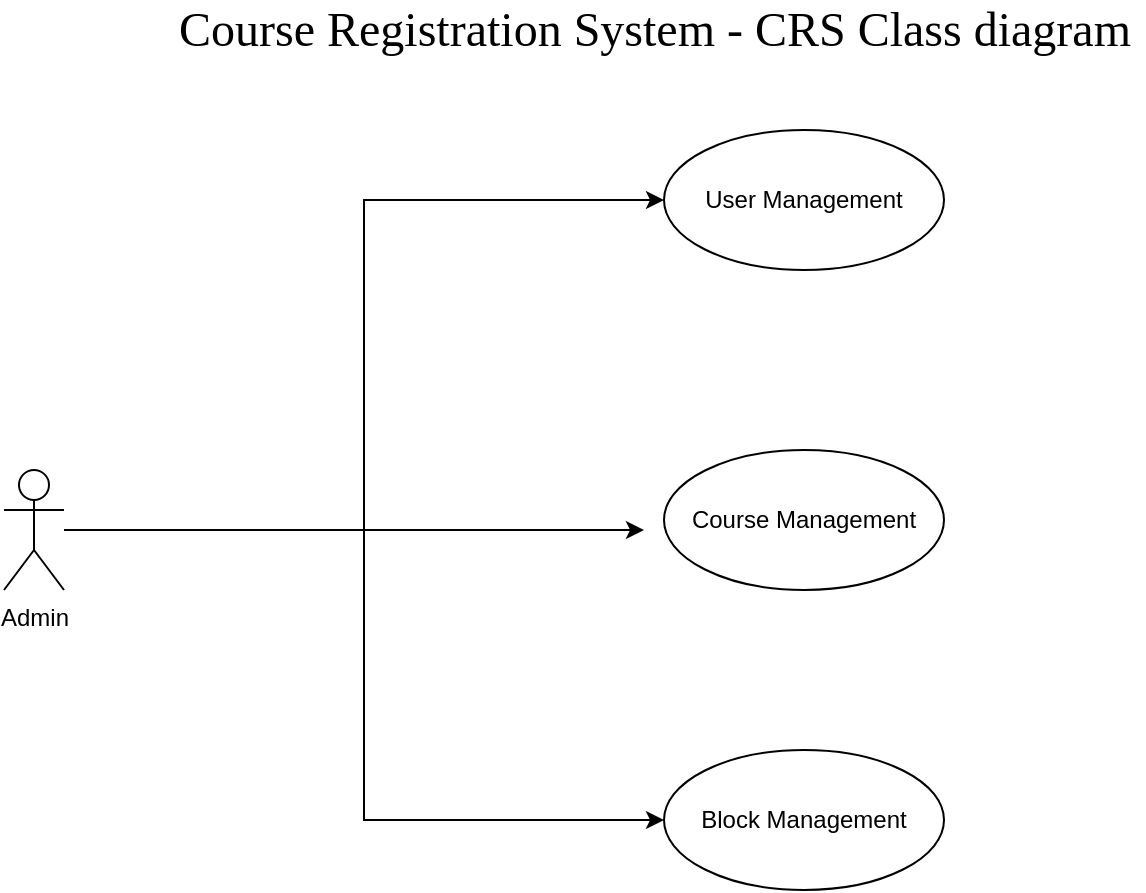 <mxfile version="12.7.8" type="device"><diagram id="Gww1YKKHvs9GpWqI_HK3" name="Page-1"><mxGraphModel dx="1666" dy="794" grid="1" gridSize="10" guides="1" tooltips="1" connect="1" arrows="1" fold="1" page="1" pageScale="1" pageWidth="1654" pageHeight="2336" math="0" shadow="0"><root><mxCell id="0"/><mxCell id="1" parent="0"/><mxCell id="7sF5HhaKD4gQznT6uNzM-3" style="edgeStyle=orthogonalEdgeStyle;rounded=0;orthogonalLoop=1;jettySize=auto;html=1;entryX=0;entryY=0.5;entryDx=0;entryDy=0;" edge="1" parent="1" source="7sF5HhaKD4gQznT6uNzM-1" target="7sF5HhaKD4gQznT6uNzM-2"><mxGeometry relative="1" as="geometry"/></mxCell><mxCell id="7sF5HhaKD4gQznT6uNzM-5" style="edgeStyle=orthogonalEdgeStyle;rounded=0;orthogonalLoop=1;jettySize=auto;html=1;" edge="1" parent="1" source="7sF5HhaKD4gQznT6uNzM-1"><mxGeometry relative="1" as="geometry"><mxPoint x="460" y="300" as="targetPoint"/></mxGeometry></mxCell><mxCell id="7sF5HhaKD4gQznT6uNzM-7" style="edgeStyle=orthogonalEdgeStyle;rounded=0;orthogonalLoop=1;jettySize=auto;html=1;entryX=0;entryY=0.5;entryDx=0;entryDy=0;" edge="1" parent="1" source="7sF5HhaKD4gQznT6uNzM-1" target="7sF5HhaKD4gQznT6uNzM-6"><mxGeometry relative="1" as="geometry"/></mxCell><mxCell id="7sF5HhaKD4gQznT6uNzM-1" value="Admin" style="shape=umlActor;verticalLabelPosition=bottom;labelBackgroundColor=#ffffff;verticalAlign=top;html=1;" vertex="1" parent="1"><mxGeometry x="140" y="270" width="30" height="60" as="geometry"/></mxCell><mxCell id="7sF5HhaKD4gQznT6uNzM-2" value="User Management" style="ellipse;whiteSpace=wrap;html=1;" vertex="1" parent="1"><mxGeometry x="470" y="100" width="140" height="70" as="geometry"/></mxCell><mxCell id="7sF5HhaKD4gQznT6uNzM-4" value="Course Management" style="ellipse;whiteSpace=wrap;html=1;" vertex="1" parent="1"><mxGeometry x="470" y="260" width="140" height="70" as="geometry"/></mxCell><mxCell id="7sF5HhaKD4gQznT6uNzM-6" value="Block Management" style="ellipse;whiteSpace=wrap;html=1;" vertex="1" parent="1"><mxGeometry x="470" y="410" width="140" height="70" as="geometry"/></mxCell><mxCell id="7sF5HhaKD4gQznT6uNzM-8" value="&lt;font face=&quot;Times New Roman&quot; style=&quot;font-size: 24px&quot;&gt;Course Registration System - CRS Class diagram&lt;/font&gt;" style="text;html=1;align=center;verticalAlign=middle;resizable=0;points=[];autosize=1;" vertex="1" parent="1"><mxGeometry x="220" y="40" width="490" height="20" as="geometry"/></mxCell></root></mxGraphModel></diagram></mxfile>